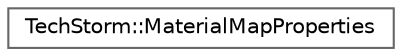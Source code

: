 digraph "Graphical Class Hierarchy"
{
 // LATEX_PDF_SIZE
  bgcolor="transparent";
  edge [fontname=Helvetica,fontsize=10,labelfontname=Helvetica,labelfontsize=10];
  node [fontname=Helvetica,fontsize=10,shape=box,height=0.2,width=0.4];
  rankdir="LR";
  Node0 [id="Node000000",label="TechStorm::MaterialMapProperties",height=0.2,width=0.4,color="grey40", fillcolor="white", style="filled",URL="$struct_tech_storm_1_1_material_map_properties.html",tooltip=" "];
}
